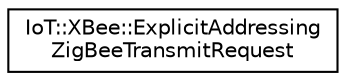 digraph "Graphical Class Hierarchy"
{
 // LATEX_PDF_SIZE
  edge [fontname="Helvetica",fontsize="10",labelfontname="Helvetica",labelfontsize="10"];
  node [fontname="Helvetica",fontsize="10",shape=record];
  rankdir="LR";
  Node0 [label="IoT::XBee::ExplicitAddressing\lZigBeeTransmitRequest",height=0.2,width=0.4,color="black", fillcolor="white", style="filled",URL="$structIoT_1_1XBee_1_1ExplicitAddressingZigBeeTransmitRequest.html",tooltip=" "];
}
